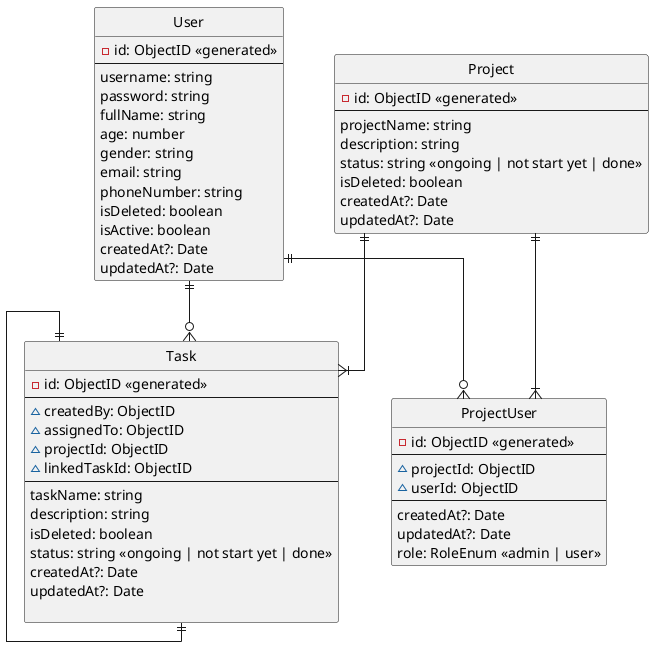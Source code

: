 
@startuml todolist_uml

' hide the spot
hide circle

' avoid problems with angled crows feet
skinparam linetype ortho

    entity "User" as  user{
        -id: ObjectID <<generated>>
        --
        username: string
        password: string
        fullName: string
        age: number
        gender: string
        email: string
        phoneNumber: string
        isDeleted: boolean
        isActive: boolean
        createdAt?: Date
        updatedAt?: Date
    }

    entity "Project" as project {
        -id: ObjectID <<generated>>
        --
        projectName: string
        description: string
        status: string <<ongoing | not start yet | done>>
        isDeleted: boolean
        createdAt?: Date
        updatedAt?: Date
    }

    entity "Task" as task {
        -id: ObjectID <<generated>>
        --
        ~createdBy: ObjectID
        ~assignedTo: ObjectID
        ~projectId: ObjectID
        ~linkedTaskId: ObjectID
        --
        taskName: string
        description: string
        isDeleted: boolean
        status: string <<ongoing | not start yet | done>>
        createdAt?: Date
        updatedAt?: Date

    }

    entity "ProjectUser" as projectUser {
        -id: ObjectID <<generated>>
        --
        ~projectId: ObjectID
        ~userId: ObjectID
        --
        createdAt?: Date
        updatedAt?: Date
        role: RoleEnum <<admin | user>>
        '   RoleEnum {
        '   ADMIN = 'admin',
        '   USER = 'user',
        ' }
    }

    user ||--o{ projectUser
    user ||--o{ task

    project ||--|{ projectUser
    project ||--|{ task

    task ||--|| task

@enduml

